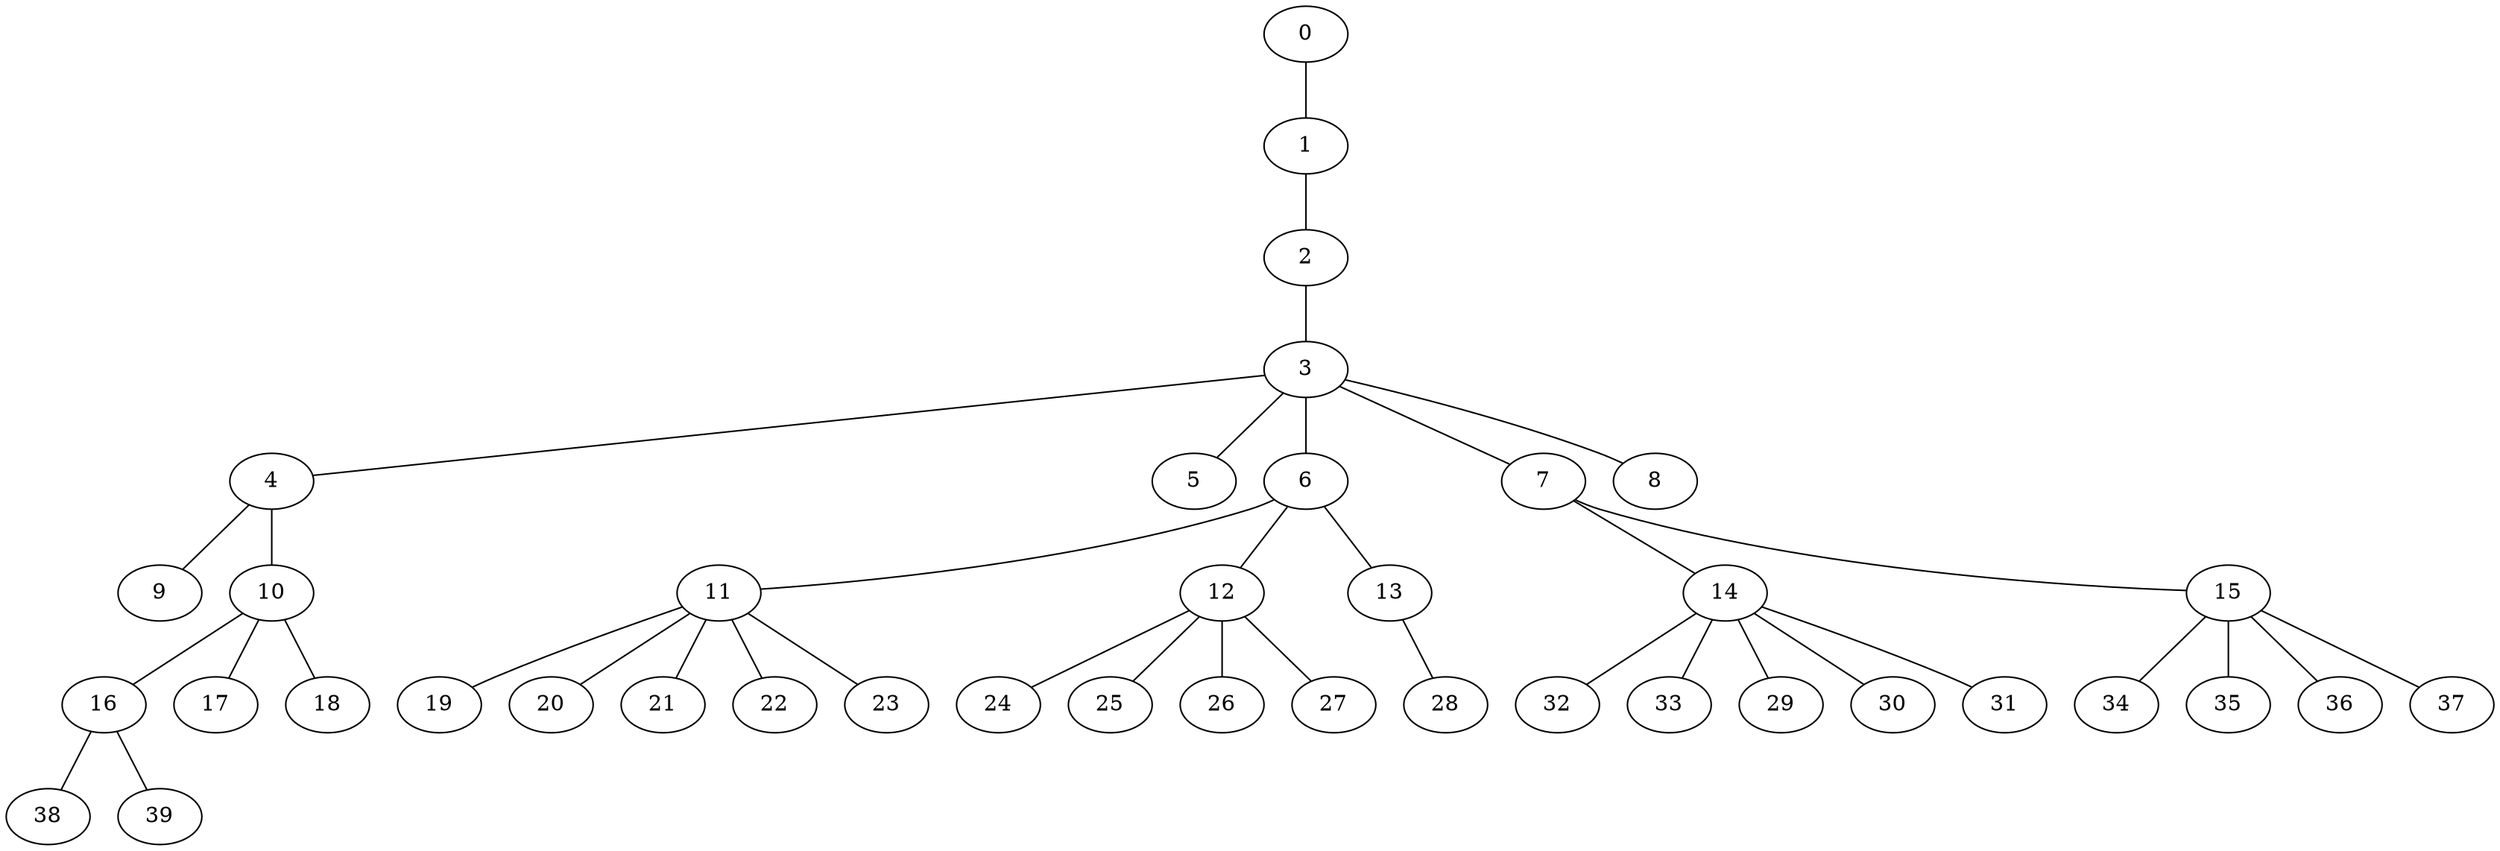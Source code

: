 
graph graphname {
    0 -- 1
1 -- 2
2 -- 3
3 -- 4
3 -- 5
3 -- 6
3 -- 7
3 -- 8
4 -- 9
4 -- 10
6 -- 11
6 -- 12
6 -- 13
7 -- 14
7 -- 15
10 -- 16
10 -- 17
10 -- 18
11 -- 19
11 -- 20
11 -- 21
11 -- 22
11 -- 23
12 -- 24
12 -- 25
12 -- 26
12 -- 27
13 -- 28
14 -- 32
14 -- 33
14 -- 29
14 -- 30
14 -- 31
15 -- 34
15 -- 35
15 -- 36
15 -- 37
16 -- 38
16 -- 39

}
